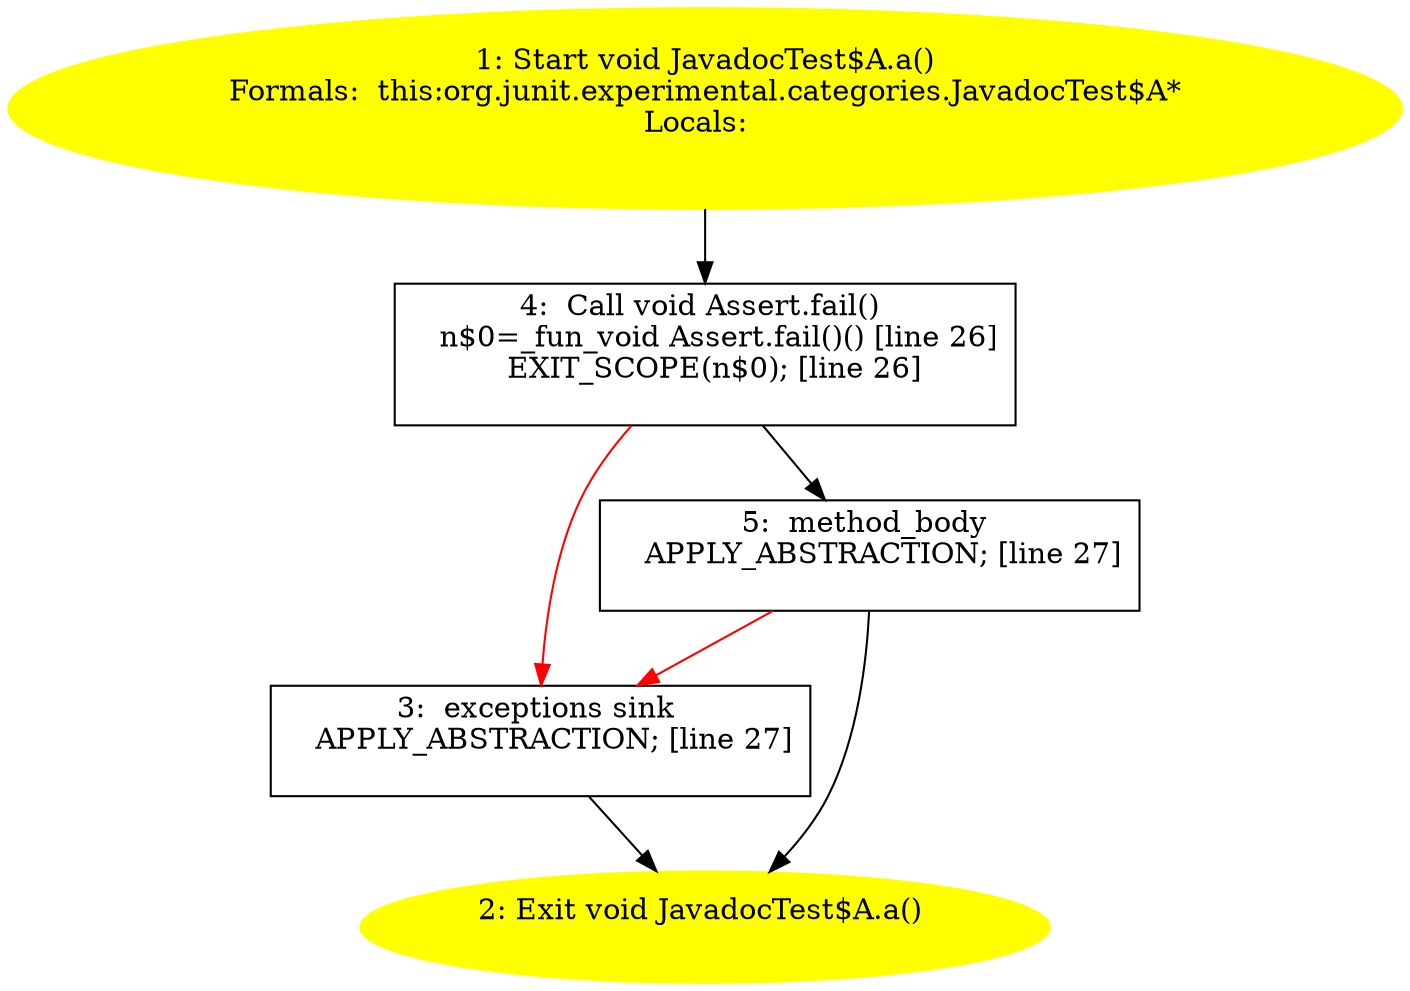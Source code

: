 /* @generated */
digraph cfg {
"org.junit.experimental.categories.JavadocTest$A.a():void.ef026e4da835b6609ecc56f45e9c5403_1" [label="1: Start void JavadocTest$A.a()\nFormals:  this:org.junit.experimental.categories.JavadocTest$A*\nLocals:  \n  " color=yellow style=filled]
	

	 "org.junit.experimental.categories.JavadocTest$A.a():void.ef026e4da835b6609ecc56f45e9c5403_1" -> "org.junit.experimental.categories.JavadocTest$A.a():void.ef026e4da835b6609ecc56f45e9c5403_4" ;
"org.junit.experimental.categories.JavadocTest$A.a():void.ef026e4da835b6609ecc56f45e9c5403_2" [label="2: Exit void JavadocTest$A.a() \n  " color=yellow style=filled]
	

"org.junit.experimental.categories.JavadocTest$A.a():void.ef026e4da835b6609ecc56f45e9c5403_3" [label="3:  exceptions sink \n   APPLY_ABSTRACTION; [line 27]\n " shape="box"]
	

	 "org.junit.experimental.categories.JavadocTest$A.a():void.ef026e4da835b6609ecc56f45e9c5403_3" -> "org.junit.experimental.categories.JavadocTest$A.a():void.ef026e4da835b6609ecc56f45e9c5403_2" ;
"org.junit.experimental.categories.JavadocTest$A.a():void.ef026e4da835b6609ecc56f45e9c5403_4" [label="4:  Call void Assert.fail() \n   n$0=_fun_void Assert.fail()() [line 26]\n  EXIT_SCOPE(n$0); [line 26]\n " shape="box"]
	

	 "org.junit.experimental.categories.JavadocTest$A.a():void.ef026e4da835b6609ecc56f45e9c5403_4" -> "org.junit.experimental.categories.JavadocTest$A.a():void.ef026e4da835b6609ecc56f45e9c5403_5" ;
	 "org.junit.experimental.categories.JavadocTest$A.a():void.ef026e4da835b6609ecc56f45e9c5403_4" -> "org.junit.experimental.categories.JavadocTest$A.a():void.ef026e4da835b6609ecc56f45e9c5403_3" [color="red" ];
"org.junit.experimental.categories.JavadocTest$A.a():void.ef026e4da835b6609ecc56f45e9c5403_5" [label="5:  method_body \n   APPLY_ABSTRACTION; [line 27]\n " shape="box"]
	

	 "org.junit.experimental.categories.JavadocTest$A.a():void.ef026e4da835b6609ecc56f45e9c5403_5" -> "org.junit.experimental.categories.JavadocTest$A.a():void.ef026e4da835b6609ecc56f45e9c5403_2" ;
	 "org.junit.experimental.categories.JavadocTest$A.a():void.ef026e4da835b6609ecc56f45e9c5403_5" -> "org.junit.experimental.categories.JavadocTest$A.a():void.ef026e4da835b6609ecc56f45e9c5403_3" [color="red" ];
}
